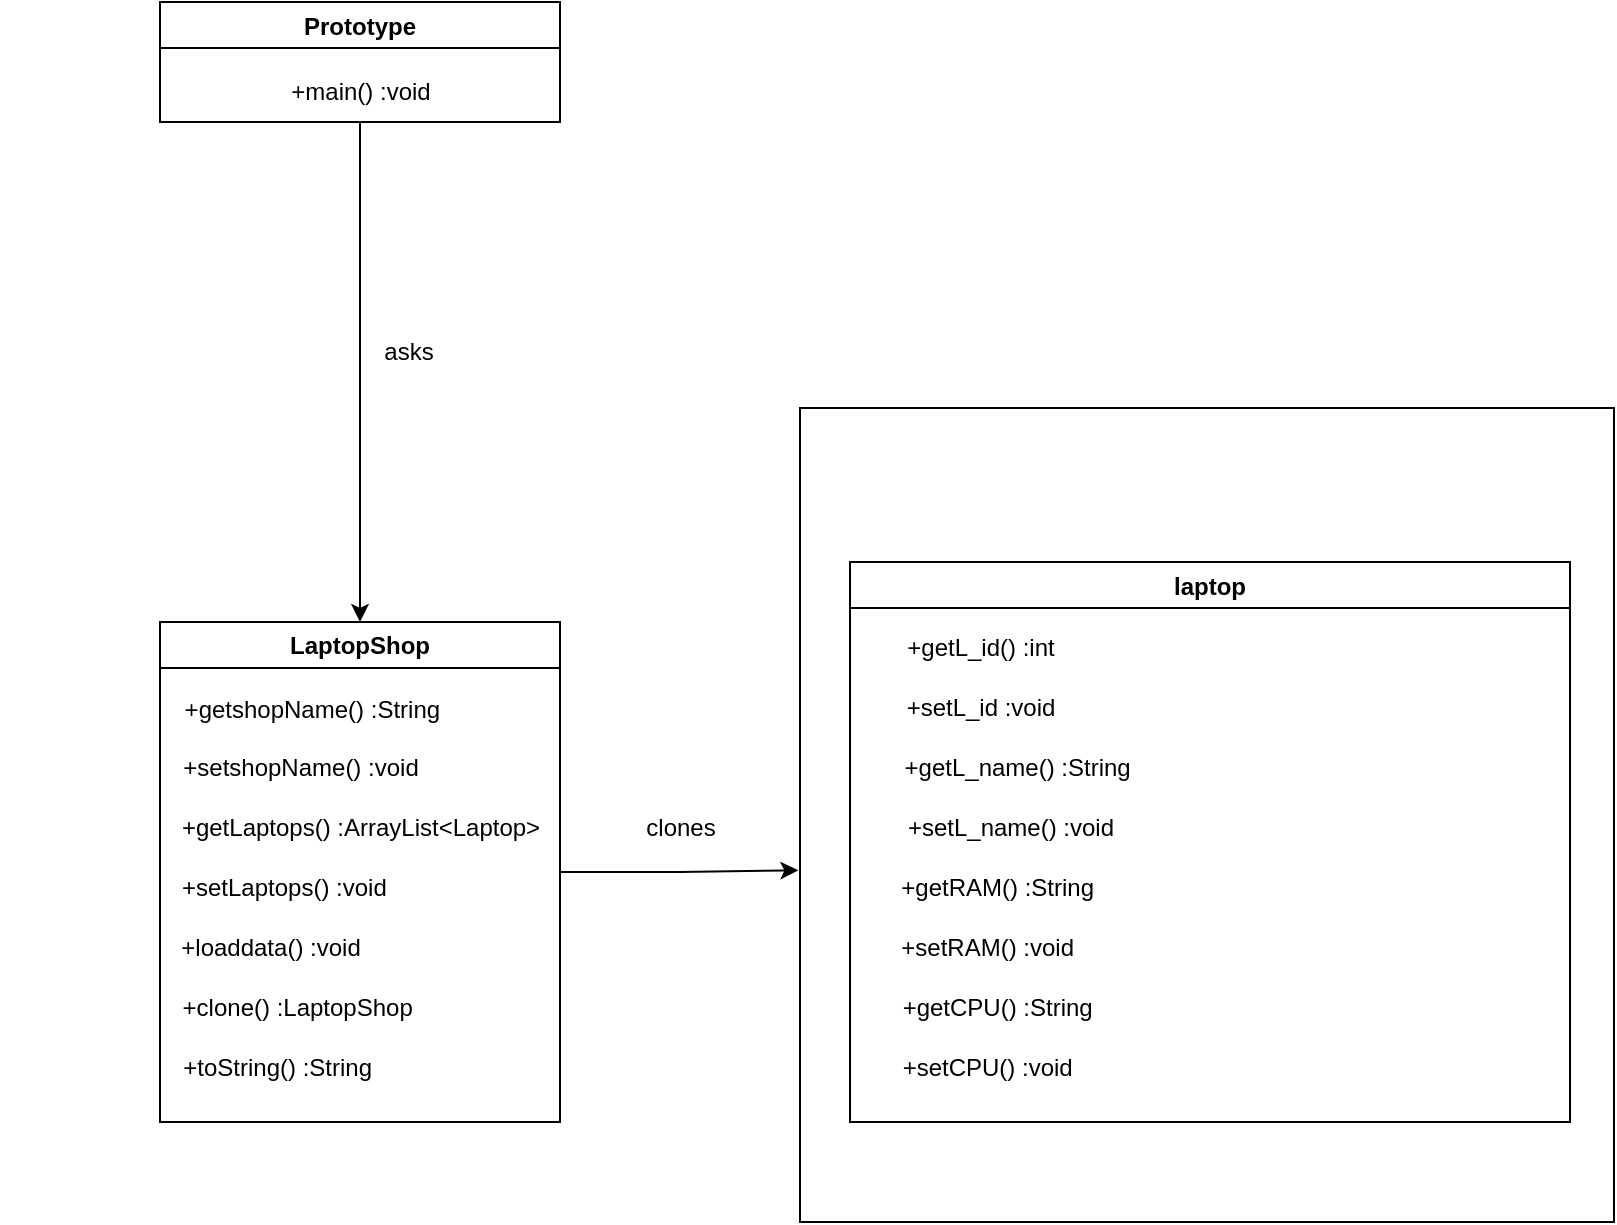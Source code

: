 <mxfile version="23.0.2" type="device">
  <diagram name="Page-1" id="GMJWRRr2mKtHUNI0u3Bl">
    <mxGraphModel dx="1221" dy="823" grid="1" gridSize="10" guides="1" tooltips="1" connect="1" arrows="1" fold="1" page="1" pageScale="1" pageWidth="850" pageHeight="1100" math="0" shadow="0">
      <root>
        <mxCell id="0" />
        <mxCell id="1" parent="0" />
        <mxCell id="Onnf1FtpRYc1KFPkpar4-49" value="" style="whiteSpace=wrap;html=1;aspect=fixed;" vertex="1" parent="1">
          <mxGeometry x="400" y="423" width="407" height="407" as="geometry" />
        </mxCell>
        <mxCell id="Onnf1FtpRYc1KFPkpar4-20" value="LaptopShop" style="swimlane;whiteSpace=wrap;html=1;" vertex="1" parent="1">
          <mxGeometry x="80" y="530" width="200" height="250" as="geometry" />
        </mxCell>
        <mxCell id="Onnf1FtpRYc1KFPkpar4-25" value="+loaddata() :void" style="text;html=1;align=center;verticalAlign=middle;resizable=0;points=[];autosize=1;strokeColor=none;fillColor=none;" vertex="1" parent="Onnf1FtpRYc1KFPkpar4-20">
          <mxGeometry y="148" width="110" height="30" as="geometry" />
        </mxCell>
        <mxCell id="Onnf1FtpRYc1KFPkpar4-27" value="&amp;nbsp; &amp;nbsp; &amp;nbsp;+toString() :String" style="text;html=1;align=center;verticalAlign=middle;resizable=0;points=[];autosize=1;strokeColor=none;fillColor=none;" vertex="1" parent="Onnf1FtpRYc1KFPkpar4-20">
          <mxGeometry x="-15" y="208" width="130" height="30" as="geometry" />
        </mxCell>
        <mxCell id="Onnf1FtpRYc1KFPkpar4-21" value="&amp;nbsp; &amp;nbsp; &amp;nbsp; &amp;nbsp; &amp;nbsp; +getshopName() :String" style="text;html=1;align=center;verticalAlign=middle;resizable=0;points=[];autosize=1;strokeColor=none;fillColor=none;" vertex="1" parent="1">
          <mxGeometry x="49" y="559" width="180" height="30" as="geometry" />
        </mxCell>
        <mxCell id="Onnf1FtpRYc1KFPkpar4-22" value="&amp;nbsp; &amp;nbsp; &amp;nbsp; &amp;nbsp; &amp;nbsp; &amp;nbsp; &amp;nbsp; &amp;nbsp; &amp;nbsp; &amp;nbsp; &amp;nbsp; &amp;nbsp; +setshopName() :void" style="text;html=1;align=center;verticalAlign=middle;resizable=0;points=[];autosize=1;strokeColor=none;fillColor=none;" vertex="1" parent="1">
          <mxGeometry y="588" width="220" height="30" as="geometry" />
        </mxCell>
        <mxCell id="Onnf1FtpRYc1KFPkpar4-23" value="&amp;nbsp; &amp;nbsp; &amp;nbsp; &amp;nbsp; &amp;nbsp; &amp;nbsp; &amp;nbsp; &amp;nbsp; &amp;nbsp; &amp;nbsp; &amp;nbsp; &amp;nbsp; +getLaptops() :ArrayList&amp;lt;Laptop&amp;gt;" style="text;html=1;align=center;verticalAlign=middle;resizable=0;points=[];autosize=1;strokeColor=none;fillColor=none;" vertex="1" parent="1">
          <mxGeometry y="618" width="280" height="30" as="geometry" />
        </mxCell>
        <mxCell id="Onnf1FtpRYc1KFPkpar4-24" value="&amp;nbsp; &amp;nbsp; &amp;nbsp; &amp;nbsp; &amp;nbsp; &amp;nbsp; &amp;nbsp;+setLaptops() :void" style="text;html=1;align=center;verticalAlign=middle;resizable=0;points=[];autosize=1;strokeColor=none;fillColor=none;" vertex="1" parent="1">
          <mxGeometry x="35" y="648" width="170" height="30" as="geometry" />
        </mxCell>
        <mxCell id="Onnf1FtpRYc1KFPkpar4-26" value="&amp;nbsp; &amp;nbsp; &amp;nbsp; &amp;nbsp; &amp;nbsp; &amp;nbsp;+clone() :LaptopShop" style="text;html=1;align=center;verticalAlign=middle;resizable=0;points=[];autosize=1;strokeColor=none;fillColor=none;" vertex="1" parent="1">
          <mxGeometry x="40" y="708" width="180" height="30" as="geometry" />
        </mxCell>
        <mxCell id="Onnf1FtpRYc1KFPkpar4-28" value="Prototype" style="swimlane;" vertex="1" parent="1">
          <mxGeometry x="80" y="220" width="200" height="60" as="geometry" />
        </mxCell>
        <mxCell id="Onnf1FtpRYc1KFPkpar4-29" value="+main() :void" style="text;html=1;align=center;verticalAlign=middle;resizable=0;points=[];autosize=1;strokeColor=none;fillColor=none;" vertex="1" parent="Onnf1FtpRYc1KFPkpar4-28">
          <mxGeometry x="55" y="30" width="90" height="30" as="geometry" />
        </mxCell>
        <mxCell id="Onnf1FtpRYc1KFPkpar4-31" value="asks&lt;br&gt;" style="text;html=1;align=center;verticalAlign=middle;resizable=0;points=[];autosize=1;strokeColor=none;fillColor=none;" vertex="1" parent="1">
          <mxGeometry x="179" y="380" width="50" height="30" as="geometry" />
        </mxCell>
        <mxCell id="Onnf1FtpRYc1KFPkpar4-32" style="edgeStyle=orthogonalEdgeStyle;rounded=0;orthogonalLoop=1;jettySize=auto;html=1;" edge="1" parent="1" source="Onnf1FtpRYc1KFPkpar4-29" target="Onnf1FtpRYc1KFPkpar4-20">
          <mxGeometry relative="1" as="geometry" />
        </mxCell>
        <mxCell id="Onnf1FtpRYc1KFPkpar4-33" value="laptop" style="swimlane;" vertex="1" parent="1">
          <mxGeometry x="425" y="500" width="360" height="280" as="geometry" />
        </mxCell>
        <mxCell id="Onnf1FtpRYc1KFPkpar4-34" value="+getL_id() :int" style="text;html=1;align=center;verticalAlign=middle;resizable=0;points=[];autosize=1;strokeColor=none;fillColor=none;" vertex="1" parent="Onnf1FtpRYc1KFPkpar4-33">
          <mxGeometry x="15" y="28" width="100" height="30" as="geometry" />
        </mxCell>
        <mxCell id="Onnf1FtpRYc1KFPkpar4-35" value="+setL_id :void" style="text;html=1;align=center;verticalAlign=middle;resizable=0;points=[];autosize=1;strokeColor=none;fillColor=none;" vertex="1" parent="Onnf1FtpRYc1KFPkpar4-33">
          <mxGeometry x="15" y="58" width="100" height="30" as="geometry" />
        </mxCell>
        <mxCell id="Onnf1FtpRYc1KFPkpar4-36" value="+getL_name() :String&amp;nbsp;" style="text;html=1;align=center;verticalAlign=middle;resizable=0;points=[];autosize=1;strokeColor=none;fillColor=none;" vertex="1" parent="Onnf1FtpRYc1KFPkpar4-33">
          <mxGeometry x="15" y="88" width="140" height="30" as="geometry" />
        </mxCell>
        <mxCell id="Onnf1FtpRYc1KFPkpar4-37" value="+setL_name() :void" style="text;html=1;align=center;verticalAlign=middle;resizable=0;points=[];autosize=1;strokeColor=none;fillColor=none;" vertex="1" parent="Onnf1FtpRYc1KFPkpar4-33">
          <mxGeometry x="15" y="118" width="130" height="30" as="geometry" />
        </mxCell>
        <mxCell id="Onnf1FtpRYc1KFPkpar4-39" value="+getRAM() :String&amp;nbsp;" style="text;html=1;align=center;verticalAlign=middle;resizable=0;points=[];autosize=1;strokeColor=none;fillColor=none;" vertex="1" parent="Onnf1FtpRYc1KFPkpar4-33">
          <mxGeometry x="15" y="148" width="120" height="30" as="geometry" />
        </mxCell>
        <mxCell id="Onnf1FtpRYc1KFPkpar4-40" value="+setRAM() :void&amp;nbsp;" style="text;html=1;align=center;verticalAlign=middle;resizable=0;points=[];autosize=1;strokeColor=none;fillColor=none;" vertex="1" parent="Onnf1FtpRYc1KFPkpar4-33">
          <mxGeometry x="15" y="178" width="110" height="30" as="geometry" />
        </mxCell>
        <mxCell id="Onnf1FtpRYc1KFPkpar4-41" value="+getCPU() :String&amp;nbsp;" style="text;html=1;align=center;verticalAlign=middle;resizable=0;points=[];autosize=1;strokeColor=none;fillColor=none;" vertex="1" parent="Onnf1FtpRYc1KFPkpar4-33">
          <mxGeometry x="15" y="208" width="120" height="30" as="geometry" />
        </mxCell>
        <mxCell id="Onnf1FtpRYc1KFPkpar4-42" value="+setCPU() :void&amp;nbsp;" style="text;html=1;align=center;verticalAlign=middle;resizable=0;points=[];autosize=1;strokeColor=none;fillColor=none;" vertex="1" parent="Onnf1FtpRYc1KFPkpar4-33">
          <mxGeometry x="15" y="238" width="110" height="30" as="geometry" />
        </mxCell>
        <mxCell id="Onnf1FtpRYc1KFPkpar4-51" style="edgeStyle=orthogonalEdgeStyle;rounded=0;orthogonalLoop=1;jettySize=auto;html=1;exitX=1;exitY=0.5;exitDx=0;exitDy=0;entryX=-0.002;entryY=0.568;entryDx=0;entryDy=0;entryPerimeter=0;" edge="1" parent="1" source="Onnf1FtpRYc1KFPkpar4-20" target="Onnf1FtpRYc1KFPkpar4-49">
          <mxGeometry relative="1" as="geometry" />
        </mxCell>
        <mxCell id="Onnf1FtpRYc1KFPkpar4-52" value="clones" style="text;html=1;align=center;verticalAlign=middle;resizable=0;points=[];autosize=1;strokeColor=none;fillColor=none;" vertex="1" parent="1">
          <mxGeometry x="310" y="618" width="60" height="30" as="geometry" />
        </mxCell>
      </root>
    </mxGraphModel>
  </diagram>
</mxfile>
